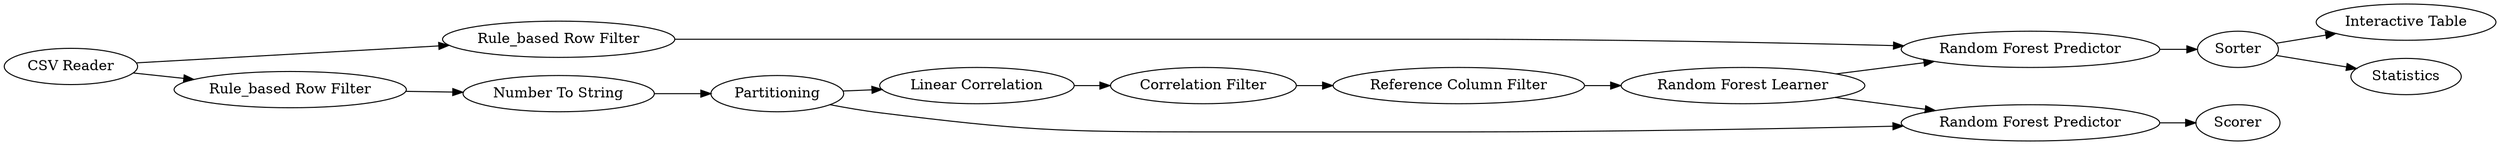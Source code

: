 digraph {
	"-3260222412356771429_21" [label="Interactive Table"]
	"-3260222412356771429_33" [label="CSV Reader"]
	"-3260222412356771429_24" [label="Random Forest Predictor"]
	"-3260222412356771429_13" [label=Partitioning]
	"-3260222412356771429_26" [label=Statistics]
	"-1723281313435170273_30" [label="Reference Column Filter"]
	"-1723281313435170273_27" [label="Linear Correlation"]
	"-3260222412356771429_14" [label="Number To String"]
	"-3260222412356771429_23" [label="Random Forest Predictor"]
	"-3260222412356771429_22" [label="Random Forest Learner"]
	"-3260222412356771429_25" [label=Sorter]
	"-3260222412356771429_19" [label="Rule_based Row Filter"]
	"-3260222412356771429_32" [label=Scorer]
	"-3260222412356771429_11" [label="Rule_based Row Filter"]
	"-1723281313435170273_28" [label="Correlation Filter"]
	"-3260222412356771429_33" -> "-3260222412356771429_11"
	"-3260222412356771429_22" -> "-3260222412356771429_24"
	"-3260222412356771429_22" -> "-3260222412356771429_23"
	"-3260222412356771429_23" -> "-3260222412356771429_32"
	"-3260222412356771429_13" -> "-1723281313435170273_27"
	"-1723281313435170273_30" -> "-3260222412356771429_22"
	"-3260222412356771429_11" -> "-3260222412356771429_14"
	"-1723281313435170273_28" -> "-1723281313435170273_30"
	"-3260222412356771429_13" -> "-3260222412356771429_23"
	"-3260222412356771429_33" -> "-3260222412356771429_19"
	"-3260222412356771429_25" -> "-3260222412356771429_21"
	"-3260222412356771429_14" -> "-3260222412356771429_13"
	"-1723281313435170273_27" -> "-1723281313435170273_28"
	"-3260222412356771429_24" -> "-3260222412356771429_25"
	"-3260222412356771429_19" -> "-3260222412356771429_24"
	"-3260222412356771429_25" -> "-3260222412356771429_26"
	rankdir=LR
}
